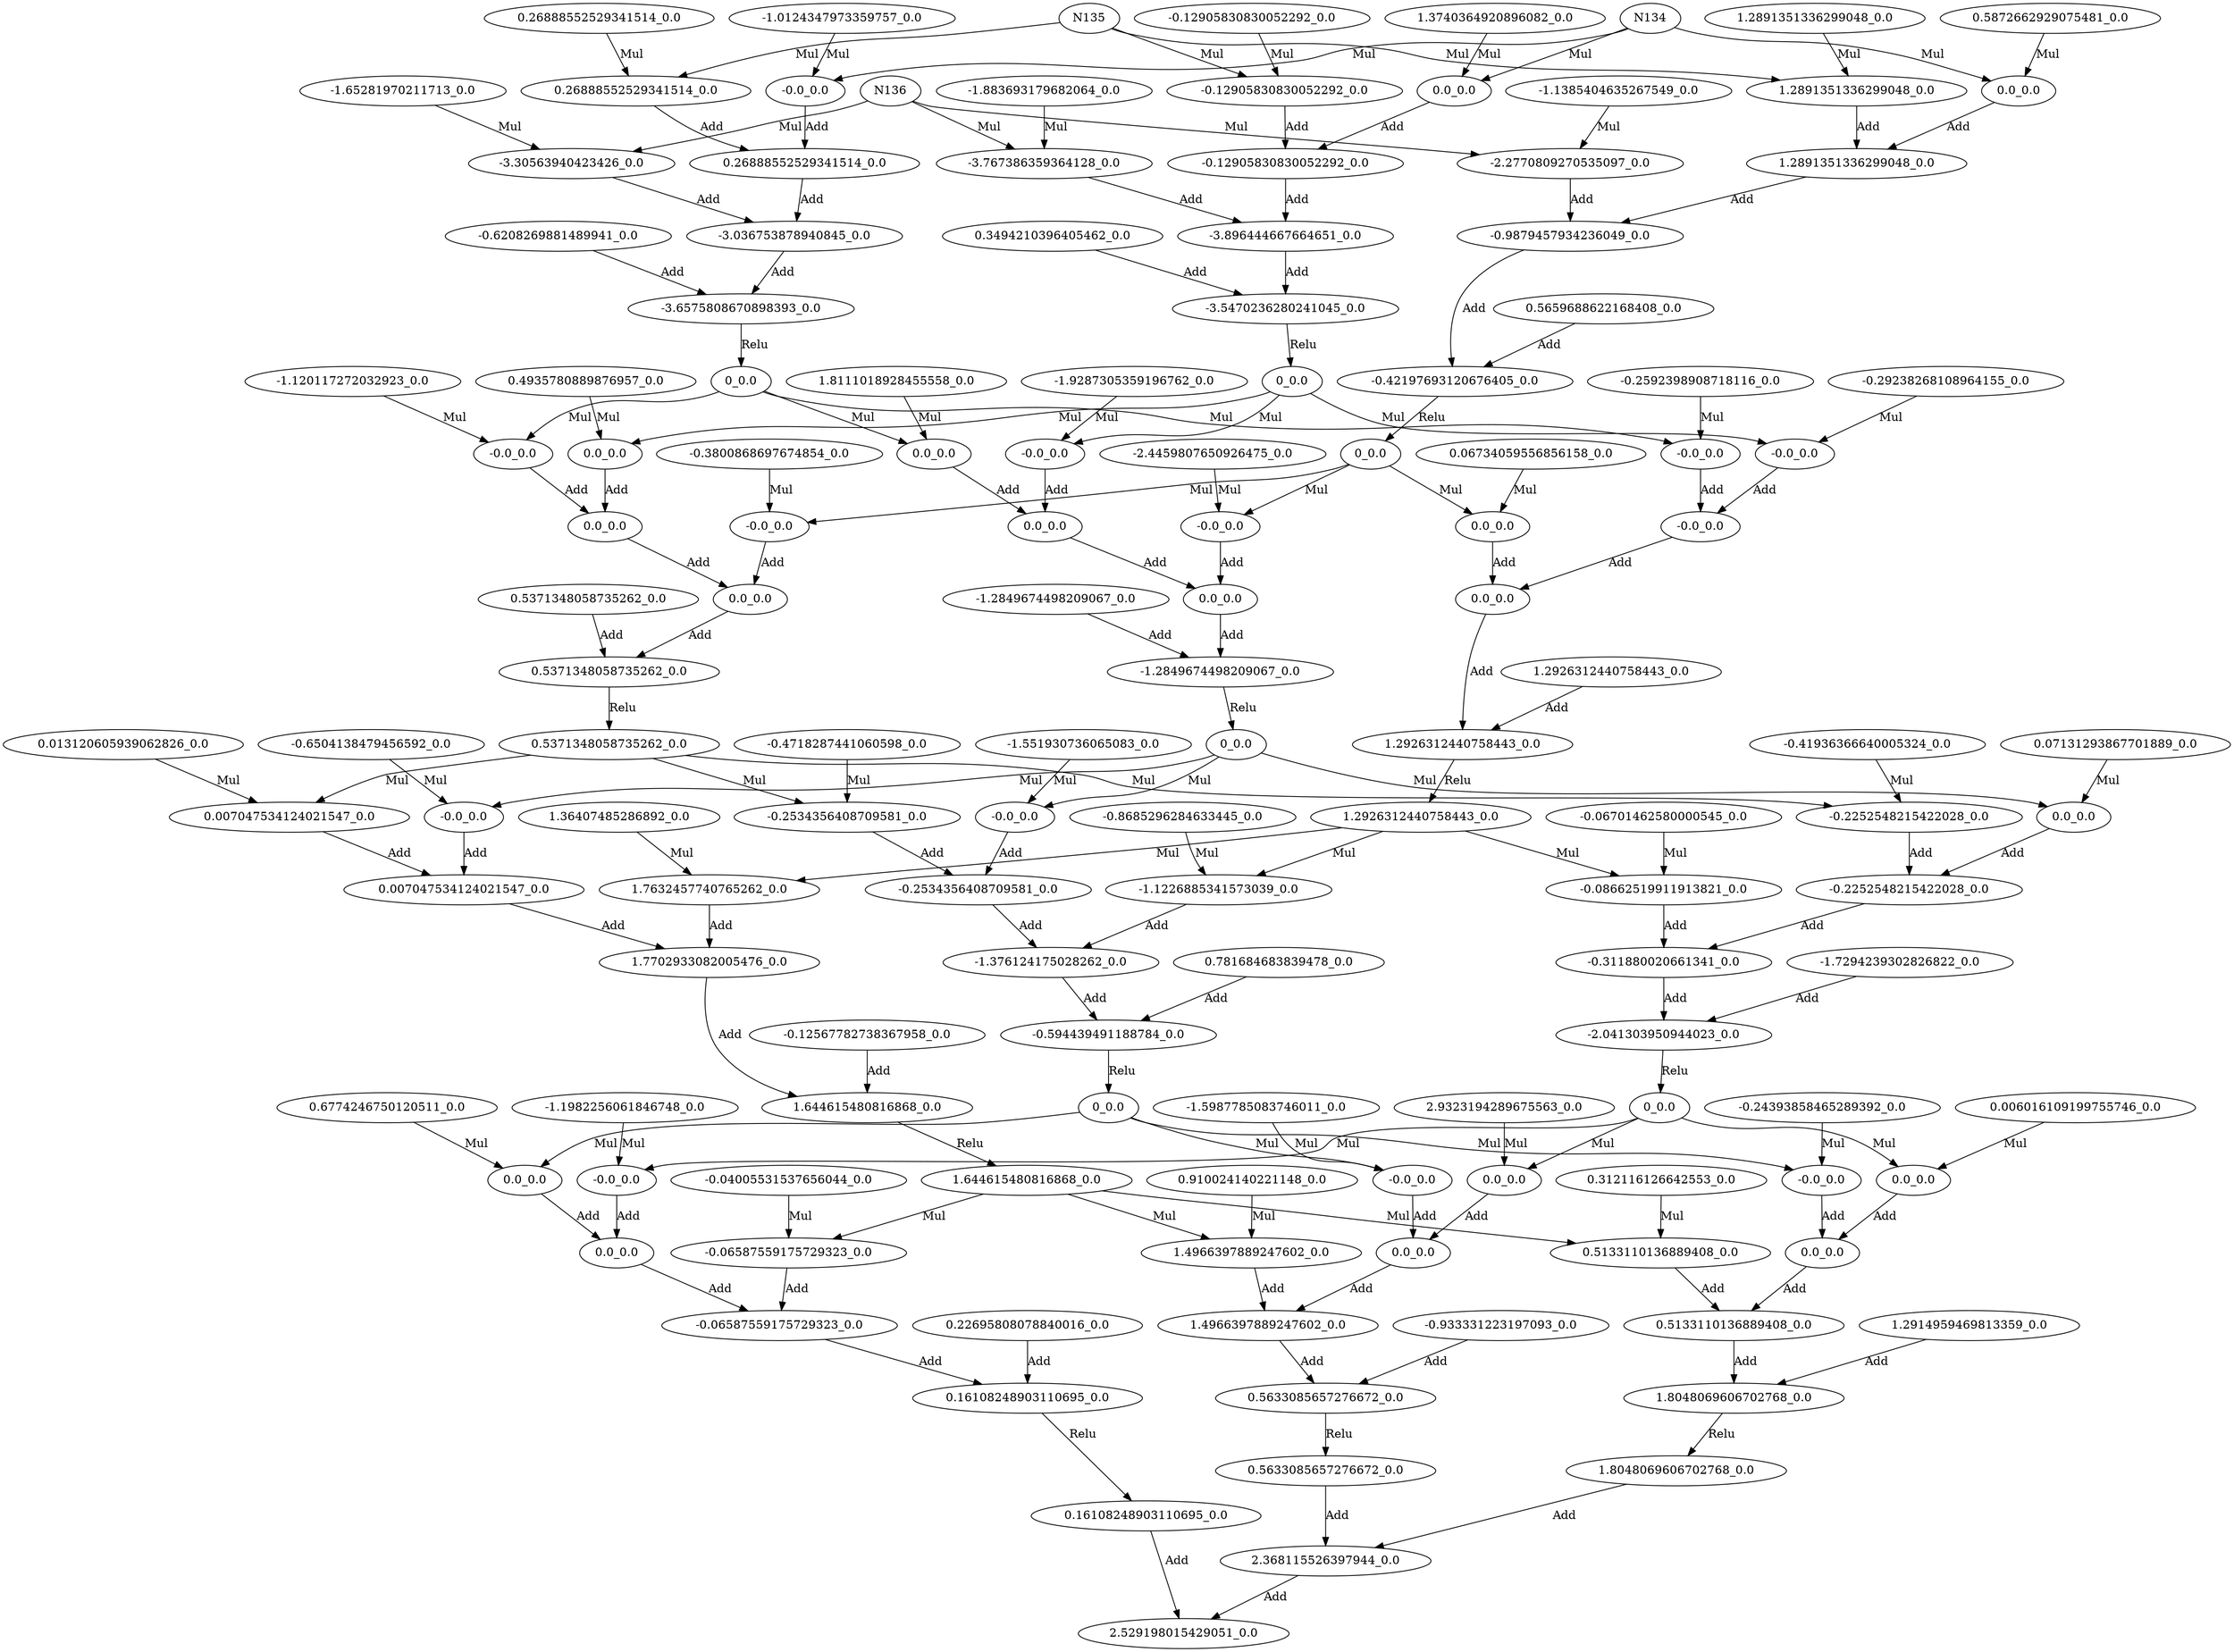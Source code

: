 digraph{
N0[label="0.0_0.0"]
N1[label="-0.12905830830052292_0.0"]
N2[label="-3.767386359364128_0.0"]
N3[label="-0.12905830830052292_0.0"]
N4[label="-3.896444667664651_0.0"]
N5[label="-0.0_0.0"]
N6[label="0.26888552529341514_0.0"]
N7[label="-3.30563940423426_0.0"]
N8[label="0.26888552529341514_0.0"]
N9[label="-3.036753878940845_0.0"]
N10[label="0.0_0.0"]
N11[label="1.2891351336299048_0.0"]
N12[label="-2.2770809270535097_0.0"]
N13[label="1.2891351336299048_0.0"]
N14[label="-0.9879457934236049_0.0"]
N15[label="-3.5470236280241045_0.0"]
N16[label="-3.6575808670898393_0.0"]
N17[label="-0.42197693120676405_0.0"]
N18[label="0_0.0"]
N19[label="0_0.0"]
N20[label="0_0.0"]
N21[label="-0.0_0.0"]
N22[label="0.0_0.0"]
N23[label="-0.0_0.0"]
N24[label="0.0_0.0"]
N25[label="0.0_0.0"]
N26[label="0.0_0.0"]
N27[label="-0.0_0.0"]
N28[label="-0.0_0.0"]
N29[label="0.0_0.0"]
N30[label="0.0_0.0"]
N31[label="-0.0_0.0"]
N32[label="-0.0_0.0"]
N33[label="0.0_0.0"]
N34[label="-0.0_0.0"]
N35[label="0.0_0.0"]
N36[label="-1.2849674498209067_0.0"]
N37[label="0.5371348058735262_0.0"]
N38[label="1.2926312440758443_0.0"]
N39[label="0_0.0"]
N40[label="0.5371348058735262_0.0"]
N41[label="1.2926312440758443_0.0"]
N42[label="-0.0_0.0"]
N43[label="-0.2534356408709581_0.0"]
N44[label="-1.1226885341573039_0.0"]
N45[label="-0.2534356408709581_0.0"]
N46[label="-1.376124175028262_0.0"]
N47[label="0.0_0.0"]
N48[label="-0.2252548215422028_0.0"]
N49[label="-0.08662519911913821_0.0"]
N50[label="-0.2252548215422028_0.0"]
N51[label="-0.311880020661341_0.0"]
N52[label="-0.0_0.0"]
N53[label="0.007047534124021547_0.0"]
N54[label="1.7632457740765262_0.0"]
N55[label="0.007047534124021547_0.0"]
N56[label="1.7702933082005476_0.0"]
N57[label="-0.594439491188784_0.0"]
N58[label="-2.041303950944023_0.0"]
N59[label="1.644615480816868_0.0"]
N60[label="0_0.0"]
N61[label="0_0.0"]
N62[label="1.644615480816868_0.0"]
N63[label="-0.0_0.0"]
N64[label="0.0_0.0"]
N65[label="1.4966397889247602_0.0"]
N66[label="0.0_0.0"]
N67[label="1.4966397889247602_0.0"]
N68[label="-0.0_0.0"]
N69[label="0.0_0.0"]
N70[label="0.5133110136889408_0.0"]
N71[label="0.0_0.0"]
N72[label="0.5133110136889408_0.0"]
N73[label="0.0_0.0"]
N74[label="-0.0_0.0"]
N75[label="-0.06587559175729323_0.0"]
N76[label="0.0_0.0"]
N77[label="-0.06587559175729323_0.0"]
N78[label="0.5633085657276672_0.0"]
N79[label="1.8048069606702768_0.0"]
N80[label="0.16108248903110695_0.0"]
N81[label="0.5633085657276672_0.0"]
N82[label="1.8048069606702768_0.0"]
N83[label="0.16108248903110695_0.0"]
N84[label="2.368115526397944_0.0"]
N85[label="2.529198015429051_0.0"]
N86[label="1.3740364920896082_0.0"]
N87[label="-0.12905830830052292_0.0"]
N88[label="-1.883693179682064_0.0"]
N89[label="-1.0124347973359757_0.0"]
N90[label="0.26888552529341514_0.0"]
N91[label="-1.65281970211713_0.0"]
N92[label="0.5872662929075481_0.0"]
N93[label="1.2891351336299048_0.0"]
N94[label="-1.1385404635267549_0.0"]
N95[label="-1.9287305359196762_0.0"]
N96[label="1.8111018928455558_0.0"]
N97[label="-2.4459807650926475_0.0"]
N98[label="0.4935780889876957_0.0"]
N99[label="-1.120117272032923_0.0"]
N100[label="-0.3800868697674854_0.0"]
N101[label="-0.29238268108964155_0.0"]
N102[label="-0.2592398908718116_0.0"]
N103[label="0.06734059556856158_0.0"]
N104[label="-1.551930736065083_0.0"]
N105[label="-0.4718287441060598_0.0"]
N106[label="-0.8685296284633445_0.0"]
N107[label="0.07131293867701889_0.0"]
N108[label="-0.41936366640005324_0.0"]
N109[label="-0.06701462580000545_0.0"]
N110[label="-0.6504138479456592_0.0"]
N111[label="0.013120605939062826_0.0"]
N112[label="1.36407485286892_0.0"]
N113[label="-1.5987785083746011_0.0"]
N114[label="2.9323194289675563_0.0"]
N115[label="0.910024140221148_0.0"]
N116[label="-0.24393858465289392_0.0"]
N117[label="0.006016109199755746_0.0"]
N118[label="0.312116126642553_0.0"]
N119[label="0.6774246750120511_0.0"]
N120[label="-1.1982256061846748_0.0"]
N121[label="-0.04005531537656044_0.0"]
N122[label="0.3494210396405462_0.0"]
N123[label="-0.6208269881489941_0.0"]
N124[label="0.5659688622168408_0.0"]
N125[label="-1.2849674498209067_0.0"]
N126[label="0.5371348058735262_0.0"]
N127[label="1.2926312440758443_0.0"]
N128[label="0.781684683839478_0.0"]
N129[label="-1.7294239302826822_0.0"]
N130[label="-0.12567782738367958_0.0"]
N131[label="-0.933331223197093_0.0"]
N132[label="1.2914959469813359_0.0"]
N133[label="0.22695808078840016_0.0"]
N86->N0[label="Mul"]
N134->N0[label="Mul"]
N87->N1[label="Mul"]
N135->N1[label="Mul"]
N88->N2[label="Mul"]
N136->N2[label="Mul"]
N1->N3[label="Add"]
N0->N3[label="Add"]
N2->N4[label="Add"]
N3->N4[label="Add"]
N89->N5[label="Mul"]
N134->N5[label="Mul"]
N90->N6[label="Mul"]
N135->N6[label="Mul"]
N91->N7[label="Mul"]
N136->N7[label="Mul"]
N6->N8[label="Add"]
N5->N8[label="Add"]
N7->N9[label="Add"]
N8->N9[label="Add"]
N92->N10[label="Mul"]
N134->N10[label="Mul"]
N93->N11[label="Mul"]
N135->N11[label="Mul"]
N94->N12[label="Mul"]
N136->N12[label="Mul"]
N11->N13[label="Add"]
N10->N13[label="Add"]
N12->N14[label="Add"]
N13->N14[label="Add"]
N4->N15[label="Add"]
N122->N15[label="Add"]
N9->N16[label="Add"]
N123->N16[label="Add"]
N14->N17[label="Add"]
N124->N17[label="Add"]
N15->N18[label="Relu"]
N16->N19[label="Relu"]
N17->N20[label="Relu"]
N95->N21[label="Mul"]
N18->N21[label="Mul"]
N96->N22[label="Mul"]
N19->N22[label="Mul"]
N97->N23[label="Mul"]
N20->N23[label="Mul"]
N22->N24[label="Add"]
N21->N24[label="Add"]
N23->N25[label="Add"]
N24->N25[label="Add"]
N98->N26[label="Mul"]
N18->N26[label="Mul"]
N99->N27[label="Mul"]
N19->N27[label="Mul"]
N100->N28[label="Mul"]
N20->N28[label="Mul"]
N27->N29[label="Add"]
N26->N29[label="Add"]
N28->N30[label="Add"]
N29->N30[label="Add"]
N101->N31[label="Mul"]
N18->N31[label="Mul"]
N102->N32[label="Mul"]
N19->N32[label="Mul"]
N103->N33[label="Mul"]
N20->N33[label="Mul"]
N32->N34[label="Add"]
N31->N34[label="Add"]
N33->N35[label="Add"]
N34->N35[label="Add"]
N25->N36[label="Add"]
N125->N36[label="Add"]
N30->N37[label="Add"]
N126->N37[label="Add"]
N35->N38[label="Add"]
N127->N38[label="Add"]
N36->N39[label="Relu"]
N37->N40[label="Relu"]
N38->N41[label="Relu"]
N104->N42[label="Mul"]
N39->N42[label="Mul"]
N105->N43[label="Mul"]
N40->N43[label="Mul"]
N106->N44[label="Mul"]
N41->N44[label="Mul"]
N43->N45[label="Add"]
N42->N45[label="Add"]
N44->N46[label="Add"]
N45->N46[label="Add"]
N107->N47[label="Mul"]
N39->N47[label="Mul"]
N108->N48[label="Mul"]
N40->N48[label="Mul"]
N109->N49[label="Mul"]
N41->N49[label="Mul"]
N48->N50[label="Add"]
N47->N50[label="Add"]
N49->N51[label="Add"]
N50->N51[label="Add"]
N110->N52[label="Mul"]
N39->N52[label="Mul"]
N111->N53[label="Mul"]
N40->N53[label="Mul"]
N112->N54[label="Mul"]
N41->N54[label="Mul"]
N53->N55[label="Add"]
N52->N55[label="Add"]
N54->N56[label="Add"]
N55->N56[label="Add"]
N46->N57[label="Add"]
N128->N57[label="Add"]
N51->N58[label="Add"]
N129->N58[label="Add"]
N56->N59[label="Add"]
N130->N59[label="Add"]
N57->N60[label="Relu"]
N58->N61[label="Relu"]
N59->N62[label="Relu"]
N113->N63[label="Mul"]
N60->N63[label="Mul"]
N114->N64[label="Mul"]
N61->N64[label="Mul"]
N115->N65[label="Mul"]
N62->N65[label="Mul"]
N64->N66[label="Add"]
N63->N66[label="Add"]
N65->N67[label="Add"]
N66->N67[label="Add"]
N116->N68[label="Mul"]
N60->N68[label="Mul"]
N117->N69[label="Mul"]
N61->N69[label="Mul"]
N118->N70[label="Mul"]
N62->N70[label="Mul"]
N69->N71[label="Add"]
N68->N71[label="Add"]
N70->N72[label="Add"]
N71->N72[label="Add"]
N119->N73[label="Mul"]
N60->N73[label="Mul"]
N120->N74[label="Mul"]
N61->N74[label="Mul"]
N121->N75[label="Mul"]
N62->N75[label="Mul"]
N74->N76[label="Add"]
N73->N76[label="Add"]
N75->N77[label="Add"]
N76->N77[label="Add"]
N67->N78[label="Add"]
N131->N78[label="Add"]
N72->N79[label="Add"]
N132->N79[label="Add"]
N77->N80[label="Add"]
N133->N80[label="Add"]
N78->N81[label="Relu"]
N79->N82[label="Relu"]
N80->N83[label="Relu"]
N82->N84[label="Add"]
N81->N84[label="Add"]
N83->N85[label="Add"]
N84->N85[label="Add"]
}
